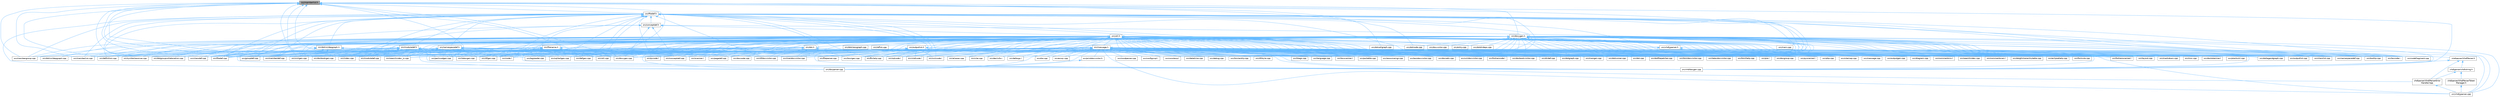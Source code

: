 digraph "src/memberlist.h"
{
 // INTERACTIVE_SVG=YES
 // LATEX_PDF_SIZE
  bgcolor="transparent";
  edge [fontname=Helvetica,fontsize=10,labelfontname=Helvetica,labelfontsize=10];
  node [fontname=Helvetica,fontsize=10,shape=box,height=0.2,width=0.4];
  Node1 [id="Node000001",label="src/memberlist.h",height=0.2,width=0.4,color="gray40", fillcolor="grey60", style="filled", fontcolor="black",tooltip=" "];
  Node1 -> Node2 [id="edge1_Node000001_Node000002",dir="back",color="steelblue1",style="solid",tooltip=" "];
  Node2 [id="Node000002",label="src/classdef.cpp",height=0.2,width=0.4,color="grey40", fillcolor="white", style="filled",URL="$de/d89/classdef_8cpp.html",tooltip=" "];
  Node1 -> Node3 [id="edge2_Node000001_Node000003",dir="back",color="steelblue1",style="solid",tooltip=" "];
  Node3 [id="Node000003",label="src/defgen.cpp",height=0.2,width=0.4,color="grey40", fillcolor="white", style="filled",URL="$d3/d17/defgen_8cpp.html",tooltip=" "];
  Node1 -> Node4 [id="edge3_Node000001_Node000004",dir="back",color="steelblue1",style="solid",tooltip=" "];
  Node4 [id="Node000004",label="src/definition.cpp",height=0.2,width=0.4,color="grey40", fillcolor="white", style="filled",URL="$d3/dea/definition_8cpp.html",tooltip=" "];
  Node1 -> Node5 [id="edge4_Node000001_Node000005",dir="back",color="steelblue1",style="solid",tooltip=" "];
  Node5 [id="Node000005",label="src/docbookgen.cpp",height=0.2,width=0.4,color="grey40", fillcolor="white", style="filled",URL="$d8/d29/docbookgen_8cpp.html",tooltip=" "];
  Node1 -> Node6 [id="edge5_Node000001_Node000006",dir="back",color="steelblue1",style="solid",tooltip=" "];
  Node6 [id="Node000006",label="src/dotcallgraph.cpp",height=0.2,width=0.4,color="grey40", fillcolor="white", style="filled",URL="$d4/dd5/dotcallgraph_8cpp.html",tooltip=" "];
  Node1 -> Node7 [id="edge6_Node000001_Node000007",dir="back",color="steelblue1",style="solid",tooltip=" "];
  Node7 [id="Node000007",label="src/dotnode.cpp",height=0.2,width=0.4,color="grey40", fillcolor="white", style="filled",URL="$df/d58/dotnode_8cpp.html",tooltip=" "];
  Node1 -> Node8 [id="edge7_Node000001_Node000008",dir="back",color="steelblue1",style="solid",tooltip=" "];
  Node8 [id="Node000008",label="src/doxygen.cpp",height=0.2,width=0.4,color="grey40", fillcolor="white", style="filled",URL="$dc/d98/doxygen_8cpp.html",tooltip=" "];
  Node1 -> Node9 [id="edge8_Node000001_Node000009",dir="back",color="steelblue1",style="solid",tooltip=" "];
  Node9 [id="Node000009",label="src/doxygen.h",height=0.2,width=0.4,color="grey40", fillcolor="white", style="filled",URL="$d1/da1/doxygen_8h.html",tooltip=" "];
  Node9 -> Node2 [id="edge9_Node000009_Node000002",dir="back",color="steelblue1",style="solid",tooltip=" "];
  Node9 -> Node10 [id="edge10_Node000009_Node000010",dir="back",color="steelblue1",style="solid",tooltip=" "];
  Node10 [id="Node000010",label="src/classlist.cpp",height=0.2,width=0.4,color="grey40", fillcolor="white", style="filled",URL="$d6/d10/classlist_8cpp.html",tooltip=" "];
  Node9 -> Node11 [id="edge11_Node000009_Node000011",dir="back",color="steelblue1",style="solid",tooltip=" "];
  Node11 [id="Node000011",label="src/code.l",height=0.2,width=0.4,color="grey40", fillcolor="white", style="filled",URL="$da/d1f/code_8l.html",tooltip=" "];
  Node9 -> Node12 [id="edge12_Node000009_Node000012",dir="back",color="steelblue1",style="solid",tooltip=" "];
  Node12 [id="Node000012",label="src/codefragment.cpp",height=0.2,width=0.4,color="grey40", fillcolor="white", style="filled",URL="$dd/d4a/codefragment_8cpp.html",tooltip=" "];
  Node9 -> Node13 [id="edge13_Node000009_Node000013",dir="back",color="steelblue1",style="solid",tooltip=" "];
  Node13 [id="Node000013",label="src/commentcnv.l",height=0.2,width=0.4,color="grey40", fillcolor="white", style="filled",URL="$d0/d47/commentcnv_8l.html",tooltip=" "];
  Node9 -> Node14 [id="edge14_Node000009_Node000014",dir="back",color="steelblue1",style="solid",tooltip=" "];
  Node14 [id="Node000014",label="src/commentscan.l",height=0.2,width=0.4,color="grey40", fillcolor="white", style="filled",URL="$d7/d5f/commentscan_8l.html",tooltip=" "];
  Node9 -> Node15 [id="edge15_Node000009_Node000015",dir="back",color="steelblue1",style="solid",tooltip=" "];
  Node15 [id="Node000015",label="src/conceptdef.cpp",height=0.2,width=0.4,color="grey40", fillcolor="white", style="filled",URL="$d8/d0a/conceptdef_8cpp.html",tooltip=" "];
  Node9 -> Node3 [id="edge16_Node000009_Node000003",dir="back",color="steelblue1",style="solid",tooltip=" "];
  Node9 -> Node4 [id="edge17_Node000009_Node000004",dir="back",color="steelblue1",style="solid",tooltip=" "];
  Node9 -> Node16 [id="edge18_Node000009_Node000016",dir="back",color="steelblue1",style="solid",tooltip=" "];
  Node16 [id="Node000016",label="src/diagram.cpp",height=0.2,width=0.4,color="grey40", fillcolor="white", style="filled",URL="$da/d0d/diagram_8cpp.html",tooltip=" "];
  Node9 -> Node17 [id="edge19_Node000009_Node000017",dir="back",color="steelblue1",style="solid",tooltip=" "];
  Node17 [id="Node000017",label="src/dirdef.cpp",height=0.2,width=0.4,color="grey40", fillcolor="white", style="filled",URL="$d8/d52/dirdef_8cpp.html",tooltip=" "];
  Node9 -> Node5 [id="edge20_Node000009_Node000005",dir="back",color="steelblue1",style="solid",tooltip=" "];
  Node9 -> Node18 [id="edge21_Node000009_Node000018",dir="back",color="steelblue1",style="solid",tooltip=" "];
  Node18 [id="Node000018",label="src/docbookvisitor.cpp",height=0.2,width=0.4,color="grey40", fillcolor="white", style="filled",URL="$dc/d05/docbookvisitor_8cpp.html",tooltip=" "];
  Node9 -> Node19 [id="edge22_Node000009_Node000019",dir="back",color="steelblue1",style="solid",tooltip=" "];
  Node19 [id="Node000019",label="src/docgroup.cpp",height=0.2,width=0.4,color="grey40", fillcolor="white", style="filled",URL="$d3/d36/docgroup_8cpp.html",tooltip=" "];
  Node9 -> Node20 [id="edge23_Node000009_Node000020",dir="back",color="steelblue1",style="solid",tooltip=" "];
  Node20 [id="Node000020",label="src/docnode.cpp",height=0.2,width=0.4,color="grey40", fillcolor="white", style="filled",URL="$d0/d2b/docnode_8cpp.html",tooltip=" "];
  Node9 -> Node21 [id="edge24_Node000009_Node000021",dir="back",color="steelblue1",style="solid",tooltip=" "];
  Node21 [id="Node000021",label="src/docparser.cpp",height=0.2,width=0.4,color="grey40", fillcolor="white", style="filled",URL="$da/d17/docparser_8cpp.html",tooltip=" "];
  Node9 -> Node22 [id="edge25_Node000009_Node000022",dir="back",color="steelblue1",style="solid",tooltip=" "];
  Node22 [id="Node000022",label="src/docsets.cpp",height=0.2,width=0.4,color="grey40", fillcolor="white", style="filled",URL="$d7/d8f/docsets_8cpp.html",tooltip=" "];
  Node9 -> Node23 [id="edge26_Node000009_Node000023",dir="back",color="steelblue1",style="solid",tooltip=" "];
  Node23 [id="Node000023",label="src/doctokenizer.l",height=0.2,width=0.4,color="grey40", fillcolor="white", style="filled",URL="$d1/d39/doctokenizer_8l.html",tooltip=" "];
  Node9 -> Node24 [id="edge27_Node000009_Node000024",dir="back",color="steelblue1",style="solid",tooltip=" "];
  Node24 [id="Node000024",label="src/docvisitor.cpp",height=0.2,width=0.4,color="grey40", fillcolor="white", style="filled",URL="$da/d39/docvisitor_8cpp.html",tooltip=" "];
  Node9 -> Node25 [id="edge28_Node000009_Node000025",dir="back",color="steelblue1",style="solid",tooltip=" "];
  Node25 [id="Node000025",label="src/dot.cpp",height=0.2,width=0.4,color="grey40", fillcolor="white", style="filled",URL="$de/daa/dot_8cpp.html",tooltip=" "];
  Node9 -> Node26 [id="edge29_Node000009_Node000026",dir="back",color="steelblue1",style="solid",tooltip=" "];
  Node26 [id="Node000026",label="src/dot.h",height=0.2,width=0.4,color="grey40", fillcolor="white", style="filled",URL="$d6/d4a/dot_8h.html",tooltip=" "];
  Node26 -> Node2 [id="edge30_Node000026_Node000002",dir="back",color="steelblue1",style="solid",tooltip=" "];
  Node26 -> Node3 [id="edge31_Node000026_Node000003",dir="back",color="steelblue1",style="solid",tooltip=" "];
  Node26 -> Node17 [id="edge32_Node000026_Node000017",dir="back",color="steelblue1",style="solid",tooltip=" "];
  Node26 -> Node5 [id="edge33_Node000026_Node000005",dir="back",color="steelblue1",style="solid",tooltip=" "];
  Node26 -> Node18 [id="edge34_Node000026_Node000018",dir="back",color="steelblue1",style="solid",tooltip=" "];
  Node26 -> Node25 [id="edge35_Node000026_Node000025",dir="back",color="steelblue1",style="solid",tooltip=" "];
  Node26 -> Node27 [id="edge36_Node000026_Node000027",dir="back",color="steelblue1",style="solid",tooltip=" "];
  Node27 [id="Node000027",label="src/dotfilepatcher.cpp",height=0.2,width=0.4,color="grey40", fillcolor="white", style="filled",URL="$d9/d92/dotfilepatcher_8cpp.html",tooltip=" "];
  Node26 -> Node28 [id="edge37_Node000026_Node000028",dir="back",color="steelblue1",style="solid",tooltip=" "];
  Node28 [id="Node000028",label="src/dotgraph.cpp",height=0.2,width=0.4,color="grey40", fillcolor="white", style="filled",URL="$de/d45/dotgraph_8cpp.html",tooltip=" "];
  Node26 -> Node29 [id="edge38_Node000026_Node000029",dir="back",color="steelblue1",style="solid",tooltip=" "];
  Node29 [id="Node000029",label="src/dotlegendgraph.cpp",height=0.2,width=0.4,color="grey40", fillcolor="white", style="filled",URL="$d4/d33/dotlegendgraph_8cpp.html",tooltip=" "];
  Node26 -> Node30 [id="edge39_Node000026_Node000030",dir="back",color="steelblue1",style="solid",tooltip=" "];
  Node30 [id="Node000030",label="src/dotrunner.cpp",height=0.2,width=0.4,color="grey40", fillcolor="white", style="filled",URL="$d1/dfe/dotrunner_8cpp.html",tooltip=" "];
  Node26 -> Node8 [id="edge40_Node000026_Node000008",dir="back",color="steelblue1",style="solid",tooltip=" "];
  Node26 -> Node31 [id="edge41_Node000026_Node000031",dir="back",color="steelblue1",style="solid",tooltip=" "];
  Node31 [id="Node000031",label="src/filedef.cpp",height=0.2,width=0.4,color="grey40", fillcolor="white", style="filled",URL="$d6/ddc/filedef_8cpp.html",tooltip=" "];
  Node26 -> Node32 [id="edge42_Node000026_Node000032",dir="back",color="steelblue1",style="solid",tooltip=" "];
  Node32 [id="Node000032",label="src/groupdef.cpp",height=0.2,width=0.4,color="grey40", fillcolor="white", style="filled",URL="$d6/d42/groupdef_8cpp.html",tooltip=" "];
  Node26 -> Node33 [id="edge43_Node000026_Node000033",dir="back",color="steelblue1",style="solid",tooltip=" "];
  Node33 [id="Node000033",label="src/htmldocvisitor.cpp",height=0.2,width=0.4,color="grey40", fillcolor="white", style="filled",URL="$da/db0/htmldocvisitor_8cpp.html",tooltip=" "];
  Node26 -> Node34 [id="edge44_Node000026_Node000034",dir="back",color="steelblue1",style="solid",tooltip=" "];
  Node34 [id="Node000034",label="src/htmlgen.cpp",height=0.2,width=0.4,color="grey40", fillcolor="white", style="filled",URL="$d8/d6e/htmlgen_8cpp.html",tooltip=" "];
  Node26 -> Node35 [id="edge45_Node000026_Node000035",dir="back",color="steelblue1",style="solid",tooltip=" "];
  Node35 [id="Node000035",label="src/index.cpp",height=0.2,width=0.4,color="grey40", fillcolor="white", style="filled",URL="$db/d14/index_8cpp.html",tooltip="This file contains functions for the various index pages."];
  Node26 -> Node36 [id="edge46_Node000026_Node000036",dir="back",color="steelblue1",style="solid",tooltip=" "];
  Node36 [id="Node000036",label="src/latexdocvisitor.cpp",height=0.2,width=0.4,color="grey40", fillcolor="white", style="filled",URL="$d1/d4e/latexdocvisitor_8cpp.html",tooltip=" "];
  Node26 -> Node37 [id="edge47_Node000026_Node000037",dir="back",color="steelblue1",style="solid",tooltip=" "];
  Node37 [id="Node000037",label="src/latexgen.cpp",height=0.2,width=0.4,color="grey40", fillcolor="white", style="filled",URL="$d4/d42/latexgen_8cpp.html",tooltip=" "];
  Node26 -> Node38 [id="edge48_Node000026_Node000038",dir="back",color="steelblue1",style="solid",tooltip=" "];
  Node38 [id="Node000038",label="src/mandocvisitor.cpp",height=0.2,width=0.4,color="grey40", fillcolor="white", style="filled",URL="$d8/dde/mandocvisitor_8cpp.html",tooltip=" "];
  Node26 -> Node39 [id="edge49_Node000026_Node000039",dir="back",color="steelblue1",style="solid",tooltip=" "];
  Node39 [id="Node000039",label="src/memberdef.cpp",height=0.2,width=0.4,color="grey40", fillcolor="white", style="filled",URL="$d0/d72/memberdef_8cpp.html",tooltip=" "];
  Node26 -> Node40 [id="edge50_Node000026_Node000040",dir="back",color="steelblue1",style="solid",tooltip=" "];
  Node40 [id="Node000040",label="src/rtfdocvisitor.cpp",height=0.2,width=0.4,color="grey40", fillcolor="white", style="filled",URL="$de/d9a/rtfdocvisitor_8cpp.html",tooltip=" "];
  Node26 -> Node41 [id="edge51_Node000026_Node000041",dir="back",color="steelblue1",style="solid",tooltip=" "];
  Node41 [id="Node000041",label="src/rtfgen.cpp",height=0.2,width=0.4,color="grey40", fillcolor="white", style="filled",URL="$d0/d9c/rtfgen_8cpp.html",tooltip=" "];
  Node26 -> Node42 [id="edge52_Node000026_Node000042",dir="back",color="steelblue1",style="solid",tooltip=" "];
  Node42 [id="Node000042",label="src/sqlite3gen.cpp",height=0.2,width=0.4,color="grey40", fillcolor="white", style="filled",URL="$d8/df8/sqlite3gen_8cpp.html",tooltip=" "];
  Node26 -> Node43 [id="edge53_Node000026_Node000043",dir="back",color="steelblue1",style="solid",tooltip=" "];
  Node43 [id="Node000043",label="src/xmldocvisitor.cpp",height=0.2,width=0.4,color="grey40", fillcolor="white", style="filled",URL="$dd/db6/xmldocvisitor_8cpp.html",tooltip=" "];
  Node26 -> Node44 [id="edge54_Node000026_Node000044",dir="back",color="steelblue1",style="solid",tooltip=" "];
  Node44 [id="Node000044",label="src/xmlgen.cpp",height=0.2,width=0.4,color="grey40", fillcolor="white", style="filled",URL="$d0/dc3/xmlgen_8cpp.html",tooltip=" "];
  Node9 -> Node45 [id="edge55_Node000009_Node000045",dir="back",color="steelblue1",style="solid",tooltip=" "];
  Node45 [id="Node000045",label="src/dotdirdeps.cpp",height=0.2,width=0.4,color="grey40", fillcolor="white", style="filled",URL="$da/d45/dotdirdeps_8cpp.html",tooltip=" "];
  Node9 -> Node27 [id="edge56_Node000009_Node000027",dir="back",color="steelblue1",style="solid",tooltip=" "];
  Node9 -> Node46 [id="edge57_Node000009_Node000046",dir="back",color="steelblue1",style="solid",tooltip=" "];
  Node46 [id="Node000046",label="src/dotgfxhierarchytable.cpp",height=0.2,width=0.4,color="grey40", fillcolor="white", style="filled",URL="$d4/d09/dotgfxhierarchytable_8cpp.html",tooltip=" "];
  Node9 -> Node28 [id="edge58_Node000009_Node000028",dir="back",color="steelblue1",style="solid",tooltip=" "];
  Node9 -> Node47 [id="edge59_Node000009_Node000047",dir="back",color="steelblue1",style="solid",tooltip=" "];
  Node47 [id="Node000047",label="src/dotgroupcollaboration.cpp",height=0.2,width=0.4,color="grey40", fillcolor="white", style="filled",URL="$d1/d86/dotgroupcollaboration_8cpp.html",tooltip=" "];
  Node9 -> Node29 [id="edge60_Node000009_Node000029",dir="back",color="steelblue1",style="solid",tooltip=" "];
  Node9 -> Node7 [id="edge61_Node000009_Node000007",dir="back",color="steelblue1",style="solid",tooltip=" "];
  Node9 -> Node30 [id="edge62_Node000009_Node000030",dir="back",color="steelblue1",style="solid",tooltip=" "];
  Node9 -> Node8 [id="edge63_Node000009_Node000008",dir="back",color="steelblue1",style="solid",tooltip=" "];
  Node9 -> Node48 [id="edge64_Node000009_Node000048",dir="back",color="steelblue1",style="solid",tooltip=" "];
  Node48 [id="Node000048",label="src/eclipsehelp.cpp",height=0.2,width=0.4,color="grey40", fillcolor="white", style="filled",URL="$d8/d56/eclipsehelp_8cpp.html",tooltip=" "];
  Node9 -> Node49 [id="edge65_Node000009_Node000049",dir="back",color="steelblue1",style="solid",tooltip=" "];
  Node49 [id="Node000049",label="src/entry.cpp",height=0.2,width=0.4,color="grey40", fillcolor="white", style="filled",URL="$d2/dd2/entry_8cpp.html",tooltip=" "];
  Node9 -> Node31 [id="edge66_Node000009_Node000031",dir="back",color="steelblue1",style="solid",tooltip=" "];
  Node9 -> Node50 [id="edge67_Node000009_Node000050",dir="back",color="steelblue1",style="solid",tooltip=" "];
  Node50 [id="Node000050",label="src/formula.cpp",height=0.2,width=0.4,color="grey40", fillcolor="white", style="filled",URL="$d7/d5b/formula_8cpp.html",tooltip=" "];
  Node9 -> Node51 [id="edge68_Node000009_Node000051",dir="back",color="steelblue1",style="solid",tooltip=" "];
  Node51 [id="Node000051",label="src/fortrancode.l",height=0.2,width=0.4,color="grey40", fillcolor="white", style="filled",URL="$d9/d5b/fortrancode_8l.html",tooltip=" "];
  Node9 -> Node52 [id="edge69_Node000009_Node000052",dir="back",color="steelblue1",style="solid",tooltip=" "];
  Node52 [id="Node000052",label="src/fortranscanner.l",height=0.2,width=0.4,color="grey40", fillcolor="white", style="filled",URL="$dd/d00/fortranscanner_8l.html",tooltip=" "];
  Node9 -> Node53 [id="edge70_Node000009_Node000053",dir="back",color="steelblue1",style="solid",tooltip=" "];
  Node53 [id="Node000053",label="src/ftvhelp.cpp",height=0.2,width=0.4,color="grey40", fillcolor="white", style="filled",URL="$db/d41/ftvhelp_8cpp.html",tooltip=" "];
  Node9 -> Node32 [id="edge71_Node000009_Node000032",dir="back",color="steelblue1",style="solid",tooltip=" "];
  Node9 -> Node33 [id="edge72_Node000009_Node000033",dir="back",color="steelblue1",style="solid",tooltip=" "];
  Node9 -> Node34 [id="edge73_Node000009_Node000034",dir="back",color="steelblue1",style="solid",tooltip=" "];
  Node9 -> Node54 [id="edge74_Node000009_Node000054",dir="back",color="steelblue1",style="solid",tooltip=" "];
  Node54 [id="Node000054",label="src/htmlhelp.cpp",height=0.2,width=0.4,color="grey40", fillcolor="white", style="filled",URL="$d3/d4b/htmlhelp_8cpp.html",tooltip=" "];
  Node9 -> Node35 [id="edge75_Node000009_Node000035",dir="back",color="steelblue1",style="solid",tooltip=" "];
  Node9 -> Node36 [id="edge76_Node000009_Node000036",dir="back",color="steelblue1",style="solid",tooltip=" "];
  Node9 -> Node37 [id="edge77_Node000009_Node000037",dir="back",color="steelblue1",style="solid",tooltip=" "];
  Node9 -> Node55 [id="edge78_Node000009_Node000055",dir="back",color="steelblue1",style="solid",tooltip=" "];
  Node55 [id="Node000055",label="src/layout.cpp",height=0.2,width=0.4,color="grey40", fillcolor="white", style="filled",URL="$db/d16/layout_8cpp.html",tooltip=" "];
  Node9 -> Node56 [id="edge79_Node000009_Node000056",dir="back",color="steelblue1",style="solid",tooltip=" "];
  Node56 [id="Node000056",label="src/lexcode.l",height=0.2,width=0.4,color="grey40", fillcolor="white", style="filled",URL="$d0/d7e/lexcode_8l.html",tooltip=" "];
  Node9 -> Node57 [id="edge80_Node000009_Node000057",dir="back",color="steelblue1",style="solid",tooltip=" "];
  Node57 [id="Node000057",label="src/main.cpp",height=0.2,width=0.4,color="grey40", fillcolor="white", style="filled",URL="$df/d0a/main_8cpp.html",tooltip="main entry point for doxygen"];
  Node9 -> Node38 [id="edge81_Node000009_Node000038",dir="back",color="steelblue1",style="solid",tooltip=" "];
  Node9 -> Node58 [id="edge82_Node000009_Node000058",dir="back",color="steelblue1",style="solid",tooltip=" "];
  Node58 [id="Node000058",label="src/mangen.cpp",height=0.2,width=0.4,color="grey40", fillcolor="white", style="filled",URL="$d7/de7/mangen_8cpp.html",tooltip=" "];
  Node9 -> Node59 [id="edge83_Node000009_Node000059",dir="back",color="steelblue1",style="solid",tooltip=" "];
  Node59 [id="Node000059",label="src/markdown.cpp",height=0.2,width=0.4,color="grey40", fillcolor="white", style="filled",URL="$de/d04/markdown_8cpp.html",tooltip=" "];
  Node9 -> Node39 [id="edge84_Node000009_Node000039",dir="back",color="steelblue1",style="solid",tooltip=" "];
  Node9 -> Node60 [id="edge85_Node000009_Node000060",dir="back",color="steelblue1",style="solid",tooltip=" "];
  Node60 [id="Node000060",label="src/membergroup.cpp",height=0.2,width=0.4,color="grey40", fillcolor="white", style="filled",URL="$d6/d18/membergroup_8cpp.html",tooltip=" "];
  Node9 -> Node61 [id="edge86_Node000009_Node000061",dir="back",color="steelblue1",style="solid",tooltip=" "];
  Node61 [id="Node000061",label="src/memberlist.cpp",height=0.2,width=0.4,color="grey40", fillcolor="white", style="filled",URL="$d0/d14/memberlist_8cpp.html",tooltip=" "];
  Node9 -> Node62 [id="edge87_Node000009_Node000062",dir="back",color="steelblue1",style="solid",tooltip=" "];
  Node62 [id="Node000062",label="src/message.cpp",height=0.2,width=0.4,color="grey40", fillcolor="white", style="filled",URL="$d8/d6a/message_8cpp.html",tooltip=" "];
  Node9 -> Node63 [id="edge88_Node000009_Node000063",dir="back",color="steelblue1",style="solid",tooltip=" "];
  Node63 [id="Node000063",label="src/msc.cpp",height=0.2,width=0.4,color="grey40", fillcolor="white", style="filled",URL="$db/d33/msc_8cpp.html",tooltip=" "];
  Node9 -> Node64 [id="edge89_Node000009_Node000064",dir="back",color="steelblue1",style="solid",tooltip=" "];
  Node64 [id="Node000064",label="src/namespacedef.cpp",height=0.2,width=0.4,color="grey40", fillcolor="white", style="filled",URL="$d7/d1c/namespacedef_8cpp.html",tooltip=" "];
  Node9 -> Node65 [id="edge90_Node000009_Node000065",dir="back",color="steelblue1",style="solid",tooltip=" "];
  Node65 [id="Node000065",label="src/outputgen.cpp",height=0.2,width=0.4,color="grey40", fillcolor="white", style="filled",URL="$d0/d17/outputgen_8cpp.html",tooltip=" "];
  Node9 -> Node66 [id="edge91_Node000009_Node000066",dir="back",color="steelblue1",style="solid",tooltip=" "];
  Node66 [id="Node000066",label="src/outputlist.cpp",height=0.2,width=0.4,color="grey40", fillcolor="white", style="filled",URL="$db/dd8/outputlist_8cpp.html",tooltip=" "];
  Node9 -> Node67 [id="edge92_Node000009_Node000067",dir="back",color="steelblue1",style="solid",tooltip=" "];
  Node67 [id="Node000067",label="src/outputlist.h",height=0.2,width=0.4,color="grey40", fillcolor="white", style="filled",URL="$d2/db9/outputlist_8h.html",tooltip=" "];
  Node67 -> Node2 [id="edge93_Node000067_Node000002",dir="back",color="steelblue1",style="solid",tooltip=" "];
  Node67 -> Node10 [id="edge94_Node000067_Node000010",dir="back",color="steelblue1",style="solid",tooltip=" "];
  Node67 -> Node11 [id="edge95_Node000067_Node000011",dir="back",color="steelblue1",style="solid",tooltip=" "];
  Node67 -> Node12 [id="edge96_Node000067_Node000012",dir="back",color="steelblue1",style="solid",tooltip=" "];
  Node67 -> Node15 [id="edge97_Node000067_Node000015",dir="back",color="steelblue1",style="solid",tooltip=" "];
  Node67 -> Node4 [id="edge98_Node000067_Node000004",dir="back",color="steelblue1",style="solid",tooltip=" "];
  Node67 -> Node17 [id="edge99_Node000067_Node000017",dir="back",color="steelblue1",style="solid",tooltip=" "];
  Node67 -> Node5 [id="edge100_Node000067_Node000005",dir="back",color="steelblue1",style="solid",tooltip=" "];
  Node67 -> Node8 [id="edge101_Node000067_Node000008",dir="back",color="steelblue1",style="solid",tooltip=" "];
  Node67 -> Node31 [id="edge102_Node000067_Node000031",dir="back",color="steelblue1",style="solid",tooltip=" "];
  Node67 -> Node68 [id="edge103_Node000067_Node000068",dir="back",color="steelblue1",style="solid",tooltip=" "];
  Node68 [id="Node000068",label="src/fileparser.cpp",height=0.2,width=0.4,color="grey40", fillcolor="white", style="filled",URL="$d9/d74/fileparser_8cpp.html",tooltip=" "];
  Node67 -> Node51 [id="edge104_Node000067_Node000051",dir="back",color="steelblue1",style="solid",tooltip=" "];
  Node67 -> Node53 [id="edge105_Node000067_Node000053",dir="back",color="steelblue1",style="solid",tooltip=" "];
  Node67 -> Node32 [id="edge106_Node000067_Node000032",dir="back",color="steelblue1",style="solid",tooltip=" "];
  Node67 -> Node33 [id="edge107_Node000067_Node000033",dir="back",color="steelblue1",style="solid",tooltip=" "];
  Node67 -> Node34 [id="edge108_Node000067_Node000034",dir="back",color="steelblue1",style="solid",tooltip=" "];
  Node67 -> Node35 [id="edge109_Node000067_Node000035",dir="back",color="steelblue1",style="solid",tooltip=" "];
  Node67 -> Node36 [id="edge110_Node000067_Node000036",dir="back",color="steelblue1",style="solid",tooltip=" "];
  Node67 -> Node37 [id="edge111_Node000067_Node000037",dir="back",color="steelblue1",style="solid",tooltip=" "];
  Node67 -> Node56 [id="edge112_Node000067_Node000056",dir="back",color="steelblue1",style="solid",tooltip=" "];
  Node67 -> Node58 [id="edge113_Node000067_Node000058",dir="back",color="steelblue1",style="solid",tooltip=" "];
  Node67 -> Node39 [id="edge114_Node000067_Node000039",dir="back",color="steelblue1",style="solid",tooltip=" "];
  Node67 -> Node60 [id="edge115_Node000067_Node000060",dir="back",color="steelblue1",style="solid",tooltip=" "];
  Node67 -> Node61 [id="edge116_Node000067_Node000061",dir="back",color="steelblue1",style="solid",tooltip=" "];
  Node67 -> Node69 [id="edge117_Node000067_Node000069",dir="back",color="steelblue1",style="solid",tooltip=" "];
  Node69 [id="Node000069",label="src/moduledef.cpp",height=0.2,width=0.4,color="grey40", fillcolor="white", style="filled",URL="$dd/d5c/moduledef_8cpp.html",tooltip=" "];
  Node67 -> Node64 [id="edge118_Node000067_Node000064",dir="back",color="steelblue1",style="solid",tooltip=" "];
  Node67 -> Node66 [id="edge119_Node000067_Node000066",dir="back",color="steelblue1",style="solid",tooltip=" "];
  Node67 -> Node70 [id="edge120_Node000067_Node000070",dir="back",color="steelblue1",style="solid",tooltip=" "];
  Node70 [id="Node000070",label="src/pagedef.cpp",height=0.2,width=0.4,color="grey40", fillcolor="white", style="filled",URL="$d9/db4/pagedef_8cpp.html",tooltip=" "];
  Node67 -> Node71 [id="edge121_Node000067_Node000071",dir="back",color="steelblue1",style="solid",tooltip=" "];
  Node71 [id="Node000071",label="src/pycode.l",height=0.2,width=0.4,color="grey40", fillcolor="white", style="filled",URL="$d3/ded/pycode_8l.html",tooltip=" "];
  Node67 -> Node41 [id="edge122_Node000067_Node000041",dir="back",color="steelblue1",style="solid",tooltip=" "];
  Node67 -> Node72 [id="edge123_Node000067_Node000072",dir="back",color="steelblue1",style="solid",tooltip=" "];
  Node72 [id="Node000072",label="src/sqlcode.l",height=0.2,width=0.4,color="grey40", fillcolor="white", style="filled",URL="$d2/dda/sqlcode_8l.html",tooltip=" "];
  Node67 -> Node42 [id="edge124_Node000067_Node000042",dir="back",color="steelblue1",style="solid",tooltip=" "];
  Node67 -> Node73 [id="edge125_Node000067_Node000073",dir="back",color="steelblue1",style="solid",tooltip=" "];
  Node73 [id="Node000073",label="src/tooltip.cpp",height=0.2,width=0.4,color="grey40", fillcolor="white", style="filled",URL="$d7/d56/tooltip_8cpp.html",tooltip=" "];
  Node67 -> Node74 [id="edge126_Node000067_Node000074",dir="back",color="steelblue1",style="solid",tooltip=" "];
  Node74 [id="Node000074",label="src/util.cpp",height=0.2,width=0.4,color="grey40", fillcolor="white", style="filled",URL="$df/d2d/util_8cpp.html",tooltip=" "];
  Node67 -> Node75 [id="edge127_Node000067_Node000075",dir="back",color="steelblue1",style="solid",tooltip=" "];
  Node75 [id="Node000075",label="src/vhdlcode.l",height=0.2,width=0.4,color="grey40", fillcolor="white", style="filled",URL="$d5/d6a/vhdlcode_8l.html",tooltip=" "];
  Node67 -> Node76 [id="edge128_Node000067_Node000076",dir="back",color="steelblue1",style="solid",tooltip=" "];
  Node76 [id="Node000076",label="src/vhdldocgen.cpp",height=0.2,width=0.4,color="grey40", fillcolor="white", style="filled",URL="$de/dea/vhdldocgen_8cpp.html",tooltip=" "];
  Node67 -> Node77 [id="edge129_Node000067_Node000077",dir="back",color="steelblue1",style="solid",tooltip=" "];
  Node77 [id="Node000077",label="src/vhdljjparser.cpp",height=0.2,width=0.4,color="grey40", fillcolor="white", style="filled",URL="$d1/d86/vhdljjparser_8cpp.html",tooltip=" "];
  Node67 -> Node78 [id="edge130_Node000067_Node000078",dir="back",color="steelblue1",style="solid",tooltip=" "];
  Node78 [id="Node000078",label="src/xmlcode.l",height=0.2,width=0.4,color="grey40", fillcolor="white", style="filled",URL="$dc/dc1/xmlcode_8l.html",tooltip=" "];
  Node67 -> Node44 [id="edge131_Node000067_Node000044",dir="back",color="steelblue1",style="solid",tooltip=" "];
  Node9 -> Node70 [id="edge132_Node000009_Node000070",dir="back",color="steelblue1",style="solid",tooltip=" "];
  Node9 -> Node79 [id="edge133_Node000009_Node000079",dir="back",color="steelblue1",style="solid",tooltip=" "];
  Node79 [id="Node000079",label="src/perlmodgen.cpp",height=0.2,width=0.4,color="grey40", fillcolor="white", style="filled",URL="$de/dd0/perlmodgen_8cpp.html",tooltip=" "];
  Node9 -> Node80 [id="edge134_Node000009_Node000080",dir="back",color="steelblue1",style="solid",tooltip=" "];
  Node80 [id="Node000080",label="src/plantuml.cpp",height=0.2,width=0.4,color="grey40", fillcolor="white", style="filled",URL="$d7/d5b/plantuml_8cpp.html",tooltip=" "];
  Node9 -> Node81 [id="edge135_Node000009_Node000081",dir="back",color="steelblue1",style="solid",tooltip=" "];
  Node81 [id="Node000081",label="src/pre.l",height=0.2,width=0.4,color="grey40", fillcolor="white", style="filled",URL="$d0/da7/pre_8l.html",tooltip=" "];
  Node9 -> Node71 [id="edge136_Node000009_Node000071",dir="back",color="steelblue1",style="solid",tooltip=" "];
  Node9 -> Node82 [id="edge137_Node000009_Node000082",dir="back",color="steelblue1",style="solid",tooltip=" "];
  Node82 [id="Node000082",label="src/pyscanner.l",height=0.2,width=0.4,color="grey40", fillcolor="white", style="filled",URL="$de/d2b/pyscanner_8l.html",tooltip=" "];
  Node9 -> Node83 [id="edge138_Node000009_Node000083",dir="back",color="steelblue1",style="solid",tooltip=" "];
  Node83 [id="Node000083",label="src/qhp.cpp",height=0.2,width=0.4,color="grey40", fillcolor="white", style="filled",URL="$d9/d45/qhp_8cpp.html",tooltip=" "];
  Node9 -> Node40 [id="edge139_Node000009_Node000040",dir="back",color="steelblue1",style="solid",tooltip=" "];
  Node9 -> Node41 [id="edge140_Node000009_Node000041",dir="back",color="steelblue1",style="solid",tooltip=" "];
  Node9 -> Node84 [id="edge141_Node000009_Node000084",dir="back",color="steelblue1",style="solid",tooltip=" "];
  Node84 [id="Node000084",label="src/scanner.l",height=0.2,width=0.4,color="grey40", fillcolor="white", style="filled",URL="$da/d11/scanner_8l.html",tooltip=" "];
  Node9 -> Node85 [id="edge142_Node000009_Node000085",dir="back",color="steelblue1",style="solid",tooltip=" "];
  Node85 [id="Node000085",label="src/searchindex.cpp",height=0.2,width=0.4,color="grey40", fillcolor="white", style="filled",URL="$d7/d79/searchindex_8cpp.html",tooltip=" "];
  Node9 -> Node86 [id="edge143_Node000009_Node000086",dir="back",color="steelblue1",style="solid",tooltip=" "];
  Node86 [id="Node000086",label="src/searchindex_js.cpp",height=0.2,width=0.4,color="grey40", fillcolor="white", style="filled",URL="$d9/d2f/searchindex__js_8cpp.html",tooltip=" "];
  Node9 -> Node87 [id="edge144_Node000009_Node000087",dir="back",color="steelblue1",style="solid",tooltip=" "];
  Node87 [id="Node000087",label="src/sitemap.cpp",height=0.2,width=0.4,color="grey40", fillcolor="white", style="filled",URL="$d3/d25/sitemap_8cpp.html",tooltip=" "];
  Node9 -> Node72 [id="edge145_Node000009_Node000072",dir="back",color="steelblue1",style="solid",tooltip=" "];
  Node9 -> Node42 [id="edge146_Node000009_Node000042",dir="back",color="steelblue1",style="solid",tooltip=" "];
  Node9 -> Node88 [id="edge147_Node000009_Node000088",dir="back",color="steelblue1",style="solid",tooltip=" "];
  Node88 [id="Node000088",label="src/symbolresolver.cpp",height=0.2,width=0.4,color="grey40", fillcolor="white", style="filled",URL="$d2/d99/symbolresolver_8cpp.html",tooltip=" "];
  Node9 -> Node89 [id="edge148_Node000009_Node000089",dir="back",color="steelblue1",style="solid",tooltip=" "];
  Node89 [id="Node000089",label="src/tagreader.cpp",height=0.2,width=0.4,color="grey40", fillcolor="white", style="filled",URL="$d4/d7b/tagreader_8cpp.html",tooltip=" "];
  Node9 -> Node73 [id="edge149_Node000009_Node000073",dir="back",color="steelblue1",style="solid",tooltip=" "];
  Node9 -> Node74 [id="edge150_Node000009_Node000074",dir="back",color="steelblue1",style="solid",tooltip=" "];
  Node9 -> Node75 [id="edge151_Node000009_Node000075",dir="back",color="steelblue1",style="solid",tooltip=" "];
  Node9 -> Node76 [id="edge152_Node000009_Node000076",dir="back",color="steelblue1",style="solid",tooltip=" "];
  Node9 -> Node77 [id="edge153_Node000009_Node000077",dir="back",color="steelblue1",style="solid",tooltip=" "];
  Node9 -> Node78 [id="edge154_Node000009_Node000078",dir="back",color="steelblue1",style="solid",tooltip=" "];
  Node9 -> Node43 [id="edge155_Node000009_Node000043",dir="back",color="steelblue1",style="solid",tooltip=" "];
  Node9 -> Node44 [id="edge156_Node000009_Node000044",dir="back",color="steelblue1",style="solid",tooltip=" "];
  Node1 -> Node31 [id="edge157_Node000001_Node000031",dir="back",color="steelblue1",style="solid",tooltip=" "];
  Node1 -> Node90 [id="edge158_Node000001_Node000090",dir="back",color="steelblue1",style="solid",tooltip=" "];
  Node90 [id="Node000090",label="src/filedef.h",height=0.2,width=0.4,color="grey40", fillcolor="white", style="filled",URL="$d4/d3a/filedef_8h.html",tooltip=" "];
  Node90 -> Node2 [id="edge159_Node000090_Node000002",dir="back",color="steelblue1",style="solid",tooltip=" "];
  Node90 -> Node11 [id="edge160_Node000090_Node000011",dir="back",color="steelblue1",style="solid",tooltip=" "];
  Node90 -> Node12 [id="edge161_Node000090_Node000012",dir="back",color="steelblue1",style="solid",tooltip=" "];
  Node90 -> Node91 [id="edge162_Node000090_Node000091",dir="back",color="steelblue1",style="solid",tooltip=" "];
  Node91 [id="Node000091",label="src/conceptdef.h",height=0.2,width=0.4,color="grey40", fillcolor="white", style="filled",URL="$da/df1/conceptdef_8h.html",tooltip=" "];
  Node91 -> Node15 [id="edge163_Node000091_Node000015",dir="back",color="steelblue1",style="solid",tooltip=" "];
  Node91 -> Node8 [id="edge164_Node000091_Node000008",dir="back",color="steelblue1",style="solid",tooltip=" "];
  Node91 -> Node31 [id="edge165_Node000091_Node000031",dir="back",color="steelblue1",style="solid",tooltip=" "];
  Node91 -> Node69 [id="edge166_Node000091_Node000069",dir="back",color="steelblue1",style="solid",tooltip=" "];
  Node91 -> Node64 [id="edge167_Node000091_Node000064",dir="back",color="steelblue1",style="solid",tooltip=" "];
  Node91 -> Node92 [id="edge168_Node000091_Node000092",dir="back",color="steelblue1",style="solid",tooltip=" "];
  Node92 [id="Node000092",label="src/util.h",height=0.2,width=0.4,color="grey40", fillcolor="white", style="filled",URL="$d8/d3c/util_8h.html",tooltip="A bunch of utility functions."];
  Node92 -> Node93 [id="edge169_Node000092_Node000093",dir="back",color="steelblue1",style="solid",tooltip=" "];
  Node93 [id="Node000093",label="src/aliases.cpp",height=0.2,width=0.4,color="grey40", fillcolor="white", style="filled",URL="$d5/dd8/aliases_8cpp.html",tooltip=" "];
  Node92 -> Node94 [id="edge170_Node000092_Node000094",dir="back",color="steelblue1",style="solid",tooltip=" "];
  Node94 [id="Node000094",label="src/cite.cpp",height=0.2,width=0.4,color="grey40", fillcolor="white", style="filled",URL="$d5/d0b/cite_8cpp.html",tooltip=" "];
  Node92 -> Node2 [id="edge171_Node000092_Node000002",dir="back",color="steelblue1",style="solid",tooltip=" "];
  Node92 -> Node10 [id="edge172_Node000092_Node000010",dir="back",color="steelblue1",style="solid",tooltip=" "];
  Node92 -> Node11 [id="edge173_Node000092_Node000011",dir="back",color="steelblue1",style="solid",tooltip=" "];
  Node92 -> Node12 [id="edge174_Node000092_Node000012",dir="back",color="steelblue1",style="solid",tooltip=" "];
  Node92 -> Node13 [id="edge175_Node000092_Node000013",dir="back",color="steelblue1",style="solid",tooltip=" "];
  Node92 -> Node14 [id="edge176_Node000092_Node000014",dir="back",color="steelblue1",style="solid",tooltip=" "];
  Node92 -> Node15 [id="edge177_Node000092_Node000015",dir="back",color="steelblue1",style="solid",tooltip=" "];
  Node92 -> Node95 [id="edge178_Node000092_Node000095",dir="back",color="steelblue1",style="solid",tooltip=" "];
  Node95 [id="Node000095",label="src/declinfo.l",height=0.2,width=0.4,color="grey40", fillcolor="white", style="filled",URL="$d8/d0f/declinfo_8l.html",tooltip=" "];
  Node92 -> Node96 [id="edge179_Node000092_Node000096",dir="back",color="steelblue1",style="solid",tooltip=" "];
  Node96 [id="Node000096",label="src/defargs.l",height=0.2,width=0.4,color="grey40", fillcolor="white", style="filled",URL="$de/df3/defargs_8l.html",tooltip=" "];
  Node92 -> Node3 [id="edge180_Node000092_Node000003",dir="back",color="steelblue1",style="solid",tooltip=" "];
  Node92 -> Node4 [id="edge181_Node000092_Node000004",dir="back",color="steelblue1",style="solid",tooltip=" "];
  Node92 -> Node97 [id="edge182_Node000092_Node000097",dir="back",color="steelblue1",style="solid",tooltip=" "];
  Node97 [id="Node000097",label="src/dia.cpp",height=0.2,width=0.4,color="grey40", fillcolor="white", style="filled",URL="$d1/df5/dia_8cpp.html",tooltip=" "];
  Node92 -> Node16 [id="edge183_Node000092_Node000016",dir="back",color="steelblue1",style="solid",tooltip=" "];
  Node92 -> Node17 [id="edge184_Node000092_Node000017",dir="back",color="steelblue1",style="solid",tooltip=" "];
  Node92 -> Node5 [id="edge185_Node000092_Node000005",dir="back",color="steelblue1",style="solid",tooltip=" "];
  Node92 -> Node18 [id="edge186_Node000092_Node000018",dir="back",color="steelblue1",style="solid",tooltip=" "];
  Node92 -> Node19 [id="edge187_Node000092_Node000019",dir="back",color="steelblue1",style="solid",tooltip=" "];
  Node92 -> Node20 [id="edge188_Node000092_Node000020",dir="back",color="steelblue1",style="solid",tooltip=" "];
  Node92 -> Node21 [id="edge189_Node000092_Node000021",dir="back",color="steelblue1",style="solid",tooltip=" "];
  Node92 -> Node22 [id="edge190_Node000092_Node000022",dir="back",color="steelblue1",style="solid",tooltip=" "];
  Node92 -> Node24 [id="edge191_Node000092_Node000024",dir="back",color="steelblue1",style="solid",tooltip=" "];
  Node92 -> Node25 [id="edge192_Node000092_Node000025",dir="back",color="steelblue1",style="solid",tooltip=" "];
  Node92 -> Node6 [id="edge193_Node000092_Node000006",dir="back",color="steelblue1",style="solid",tooltip=" "];
  Node92 -> Node98 [id="edge194_Node000092_Node000098",dir="back",color="steelblue1",style="solid",tooltip=" "];
  Node98 [id="Node000098",label="src/dotclassgraph.cpp",height=0.2,width=0.4,color="grey40", fillcolor="white", style="filled",URL="$d4/dcd/dotclassgraph_8cpp.html",tooltip=" "];
  Node92 -> Node45 [id="edge195_Node000092_Node000045",dir="back",color="steelblue1",style="solid",tooltip=" "];
  Node92 -> Node27 [id="edge196_Node000092_Node000027",dir="back",color="steelblue1",style="solid",tooltip=" "];
  Node92 -> Node46 [id="edge197_Node000092_Node000046",dir="back",color="steelblue1",style="solid",tooltip=" "];
  Node92 -> Node28 [id="edge198_Node000092_Node000028",dir="back",color="steelblue1",style="solid",tooltip=" "];
  Node92 -> Node47 [id="edge199_Node000092_Node000047",dir="back",color="steelblue1",style="solid",tooltip=" "];
  Node92 -> Node99 [id="edge200_Node000092_Node000099",dir="back",color="steelblue1",style="solid",tooltip=" "];
  Node99 [id="Node000099",label="src/dotincldepgraph.cpp",height=0.2,width=0.4,color="grey40", fillcolor="white", style="filled",URL="$da/d57/dotincldepgraph_8cpp.html",tooltip=" "];
  Node92 -> Node29 [id="edge201_Node000092_Node000029",dir="back",color="steelblue1",style="solid",tooltip=" "];
  Node92 -> Node7 [id="edge202_Node000092_Node000007",dir="back",color="steelblue1",style="solid",tooltip=" "];
  Node92 -> Node30 [id="edge203_Node000092_Node000030",dir="back",color="steelblue1",style="solid",tooltip=" "];
  Node92 -> Node8 [id="edge204_Node000092_Node000008",dir="back",color="steelblue1",style="solid",tooltip=" "];
  Node92 -> Node48 [id="edge205_Node000092_Node000048",dir="back",color="steelblue1",style="solid",tooltip=" "];
  Node92 -> Node100 [id="edge206_Node000092_Node000100",dir="back",color="steelblue1",style="solid",tooltip=" "];
  Node100 [id="Node000100",label="src/emoji.cpp",height=0.2,width=0.4,color="grey40", fillcolor="white", style="filled",URL="$d2/d38/emoji_8cpp.html",tooltip=" "];
  Node92 -> Node49 [id="edge207_Node000092_Node000049",dir="back",color="steelblue1",style="solid",tooltip=" "];
  Node92 -> Node31 [id="edge208_Node000092_Node000031",dir="back",color="steelblue1",style="solid",tooltip=" "];
  Node92 -> Node101 [id="edge209_Node000092_Node000101",dir="back",color="steelblue1",style="solid",tooltip=" "];
  Node101 [id="Node000101",label="src/filename.h",height=0.2,width=0.4,color="grey40", fillcolor="white", style="filled",URL="$dc/dd6/filename_8h.html",tooltip=" "];
  Node101 -> Node11 [id="edge210_Node000101_Node000011",dir="back",color="steelblue1",style="solid",tooltip=" "];
  Node101 -> Node3 [id="edge211_Node000101_Node000003",dir="back",color="steelblue1",style="solid",tooltip=" "];
  Node101 -> Node17 [id="edge212_Node000101_Node000017",dir="back",color="steelblue1",style="solid",tooltip=" "];
  Node101 -> Node5 [id="edge213_Node000101_Node000005",dir="back",color="steelblue1",style="solid",tooltip=" "];
  Node101 -> Node18 [id="edge214_Node000101_Node000018",dir="back",color="steelblue1",style="solid",tooltip=" "];
  Node101 -> Node8 [id="edge215_Node000101_Node000008",dir="back",color="steelblue1",style="solid",tooltip=" "];
  Node101 -> Node31 [id="edge216_Node000101_Node000031",dir="back",color="steelblue1",style="solid",tooltip=" "];
  Node101 -> Node35 [id="edge217_Node000101_Node000035",dir="back",color="steelblue1",style="solid",tooltip=" "];
  Node101 -> Node37 [id="edge218_Node000101_Node000037",dir="back",color="steelblue1",style="solid",tooltip=" "];
  Node101 -> Node79 [id="edge219_Node000101_Node000079",dir="back",color="steelblue1",style="solid",tooltip=" "];
  Node101 -> Node41 [id="edge220_Node000101_Node000041",dir="back",color="steelblue1",style="solid",tooltip=" "];
  Node101 -> Node86 [id="edge221_Node000101_Node000086",dir="back",color="steelblue1",style="solid",tooltip=" "];
  Node101 -> Node42 [id="edge222_Node000101_Node000042",dir="back",color="steelblue1",style="solid",tooltip=" "];
  Node101 -> Node89 [id="edge223_Node000101_Node000089",dir="back",color="steelblue1",style="solid",tooltip=" "];
  Node101 -> Node74 [id="edge224_Node000101_Node000074",dir="back",color="steelblue1",style="solid",tooltip=" "];
  Node101 -> Node76 [id="edge225_Node000101_Node000076",dir="back",color="steelblue1",style="solid",tooltip=" "];
  Node101 -> Node43 [id="edge226_Node000101_Node000043",dir="back",color="steelblue1",style="solid",tooltip=" "];
  Node101 -> Node44 [id="edge227_Node000101_Node000044",dir="back",color="steelblue1",style="solid",tooltip=" "];
  Node92 -> Node50 [id="edge228_Node000092_Node000050",dir="back",color="steelblue1",style="solid",tooltip=" "];
  Node92 -> Node51 [id="edge229_Node000092_Node000051",dir="back",color="steelblue1",style="solid",tooltip=" "];
  Node92 -> Node52 [id="edge230_Node000092_Node000052",dir="back",color="steelblue1",style="solid",tooltip=" "];
  Node92 -> Node53 [id="edge231_Node000092_Node000053",dir="back",color="steelblue1",style="solid",tooltip=" "];
  Node92 -> Node32 [id="edge232_Node000092_Node000032",dir="back",color="steelblue1",style="solid",tooltip=" "];
  Node92 -> Node102 [id="edge233_Node000092_Node000102",dir="back",color="steelblue1",style="solid",tooltip=" "];
  Node102 [id="Node000102",label="src/htags.cpp",height=0.2,width=0.4,color="grey40", fillcolor="white", style="filled",URL="$d9/db7/htags_8cpp.html",tooltip=" "];
  Node92 -> Node33 [id="edge234_Node000092_Node000033",dir="back",color="steelblue1",style="solid",tooltip=" "];
  Node92 -> Node34 [id="edge235_Node000092_Node000034",dir="back",color="steelblue1",style="solid",tooltip=" "];
  Node92 -> Node54 [id="edge236_Node000092_Node000054",dir="back",color="steelblue1",style="solid",tooltip=" "];
  Node92 -> Node35 [id="edge237_Node000092_Node000035",dir="back",color="steelblue1",style="solid",tooltip=" "];
  Node92 -> Node103 [id="edge238_Node000092_Node000103",dir="back",color="steelblue1",style="solid",tooltip=" "];
  Node103 [id="Node000103",label="src/language.cpp",height=0.2,width=0.4,color="grey40", fillcolor="white", style="filled",URL="$d2/d48/language_8cpp.html",tooltip=" "];
  Node92 -> Node36 [id="edge239_Node000092_Node000036",dir="back",color="steelblue1",style="solid",tooltip=" "];
  Node92 -> Node37 [id="edge240_Node000092_Node000037",dir="back",color="steelblue1",style="solid",tooltip=" "];
  Node92 -> Node55 [id="edge241_Node000092_Node000055",dir="back",color="steelblue1",style="solid",tooltip=" "];
  Node92 -> Node104 [id="edge242_Node000092_Node000104",dir="back",color="steelblue1",style="solid",tooltip=" "];
  Node104 [id="Node000104",label="src/lexscanner.l",height=0.2,width=0.4,color="grey40", fillcolor="white", style="filled",URL="$d4/d7d/lexscanner_8l.html",tooltip=" "];
  Node92 -> Node38 [id="edge243_Node000092_Node000038",dir="back",color="steelblue1",style="solid",tooltip=" "];
  Node92 -> Node58 [id="edge244_Node000092_Node000058",dir="back",color="steelblue1",style="solid",tooltip=" "];
  Node92 -> Node59 [id="edge245_Node000092_Node000059",dir="back",color="steelblue1",style="solid",tooltip=" "];
  Node92 -> Node39 [id="edge246_Node000092_Node000039",dir="back",color="steelblue1",style="solid",tooltip=" "];
  Node92 -> Node60 [id="edge247_Node000092_Node000060",dir="back",color="steelblue1",style="solid",tooltip=" "];
  Node92 -> Node61 [id="edge248_Node000092_Node000061",dir="back",color="steelblue1",style="solid",tooltip=" "];
  Node92 -> Node105 [id="edge249_Node000092_Node000105",dir="back",color="steelblue1",style="solid",tooltip=" "];
  Node105 [id="Node000105",label="src/message.h",height=0.2,width=0.4,color="grey40", fillcolor="white", style="filled",URL="$d2/d0d/message_8h.html",tooltip=" "];
  Node105 -> Node93 [id="edge250_Node000105_Node000093",dir="back",color="steelblue1",style="solid",tooltip=" "];
  Node105 -> Node94 [id="edge251_Node000105_Node000094",dir="back",color="steelblue1",style="solid",tooltip=" "];
  Node105 -> Node2 [id="edge252_Node000105_Node000002",dir="back",color="steelblue1",style="solid",tooltip=" "];
  Node105 -> Node11 [id="edge253_Node000105_Node000011",dir="back",color="steelblue1",style="solid",tooltip=" "];
  Node105 -> Node12 [id="edge254_Node000105_Node000012",dir="back",color="steelblue1",style="solid",tooltip=" "];
  Node105 -> Node13 [id="edge255_Node000105_Node000013",dir="back",color="steelblue1",style="solid",tooltip=" "];
  Node105 -> Node14 [id="edge256_Node000105_Node000014",dir="back",color="steelblue1",style="solid",tooltip=" "];
  Node105 -> Node15 [id="edge257_Node000105_Node000015",dir="back",color="steelblue1",style="solid",tooltip=" "];
  Node105 -> Node106 [id="edge258_Node000105_Node000106",dir="back",color="steelblue1",style="solid",tooltip=" "];
  Node106 [id="Node000106",label="src/condparser.cpp",height=0.2,width=0.4,color="grey40", fillcolor="white", style="filled",URL="$d7/d6d/condparser_8cpp.html",tooltip=" "];
  Node105 -> Node107 [id="edge259_Node000105_Node000107",dir="back",color="steelblue1",style="solid",tooltip=" "];
  Node107 [id="Node000107",label="src/configimpl.l",height=0.2,width=0.4,color="grey40", fillcolor="white", style="filled",URL="$d9/de3/configimpl_8l.html",tooltip=" "];
  Node105 -> Node108 [id="edge260_Node000105_Node000108",dir="back",color="steelblue1",style="solid",tooltip=" "];
  Node108 [id="Node000108",label="src/constexp.l",height=0.2,width=0.4,color="grey40", fillcolor="white", style="filled",URL="$dc/dee/constexp_8l.html",tooltip=" "];
  Node105 -> Node109 [id="edge261_Node000105_Node000109",dir="back",color="steelblue1",style="solid",tooltip=" "];
  Node109 [id="Node000109",label="src/datetime.cpp",height=0.2,width=0.4,color="grey40", fillcolor="white", style="filled",URL="$d7/d14/datetime_8cpp.html",tooltip=" "];
  Node105 -> Node110 [id="edge262_Node000105_Node000110",dir="back",color="steelblue1",style="solid",tooltip=" "];
  Node110 [id="Node000110",label="src/debug.cpp",height=0.2,width=0.4,color="grey40", fillcolor="white", style="filled",URL="$d1/d00/debug_8cpp.html",tooltip=" "];
  Node105 -> Node95 [id="edge263_Node000105_Node000095",dir="back",color="steelblue1",style="solid",tooltip=" "];
  Node105 -> Node96 [id="edge264_Node000105_Node000096",dir="back",color="steelblue1",style="solid",tooltip=" "];
  Node105 -> Node3 [id="edge265_Node000105_Node000003",dir="back",color="steelblue1",style="solid",tooltip=" "];
  Node105 -> Node4 [id="edge266_Node000105_Node000004",dir="back",color="steelblue1",style="solid",tooltip=" "];
  Node105 -> Node97 [id="edge267_Node000105_Node000097",dir="back",color="steelblue1",style="solid",tooltip=" "];
  Node105 -> Node16 [id="edge268_Node000105_Node000016",dir="back",color="steelblue1",style="solid",tooltip=" "];
  Node105 -> Node17 [id="edge269_Node000105_Node000017",dir="back",color="steelblue1",style="solid",tooltip=" "];
  Node105 -> Node5 [id="edge270_Node000105_Node000005",dir="back",color="steelblue1",style="solid",tooltip=" "];
  Node105 -> Node18 [id="edge271_Node000105_Node000018",dir="back",color="steelblue1",style="solid",tooltip=" "];
  Node105 -> Node19 [id="edge272_Node000105_Node000019",dir="back",color="steelblue1",style="solid",tooltip=" "];
  Node105 -> Node20 [id="edge273_Node000105_Node000020",dir="back",color="steelblue1",style="solid",tooltip=" "];
  Node105 -> Node21 [id="edge274_Node000105_Node000021",dir="back",color="steelblue1",style="solid",tooltip=" "];
  Node105 -> Node22 [id="edge275_Node000105_Node000022",dir="back",color="steelblue1",style="solid",tooltip=" "];
  Node105 -> Node23 [id="edge276_Node000105_Node000023",dir="back",color="steelblue1",style="solid",tooltip=" "];
  Node105 -> Node25 [id="edge277_Node000105_Node000025",dir="back",color="steelblue1",style="solid",tooltip=" "];
  Node105 -> Node27 [id="edge278_Node000105_Node000027",dir="back",color="steelblue1",style="solid",tooltip=" "];
  Node105 -> Node46 [id="edge279_Node000105_Node000046",dir="back",color="steelblue1",style="solid",tooltip=" "];
  Node105 -> Node28 [id="edge280_Node000105_Node000028",dir="back",color="steelblue1",style="solid",tooltip=" "];
  Node105 -> Node30 [id="edge281_Node000105_Node000030",dir="back",color="steelblue1",style="solid",tooltip=" "];
  Node105 -> Node8 [id="edge282_Node000105_Node000008",dir="back",color="steelblue1",style="solid",tooltip=" "];
  Node105 -> Node48 [id="edge283_Node000105_Node000048",dir="back",color="steelblue1",style="solid",tooltip=" "];
  Node105 -> Node100 [id="edge284_Node000105_Node000100",dir="back",color="steelblue1",style="solid",tooltip=" "];
  Node105 -> Node31 [id="edge285_Node000105_Node000031",dir="back",color="steelblue1",style="solid",tooltip=" "];
  Node105 -> Node50 [id="edge286_Node000105_Node000050",dir="back",color="steelblue1",style="solid",tooltip=" "];
  Node105 -> Node51 [id="edge287_Node000105_Node000051",dir="back",color="steelblue1",style="solid",tooltip=" "];
  Node105 -> Node52 [id="edge288_Node000105_Node000052",dir="back",color="steelblue1",style="solid",tooltip=" "];
  Node105 -> Node53 [id="edge289_Node000105_Node000053",dir="back",color="steelblue1",style="solid",tooltip=" "];
  Node105 -> Node32 [id="edge290_Node000105_Node000032",dir="back",color="steelblue1",style="solid",tooltip=" "];
  Node105 -> Node102 [id="edge291_Node000105_Node000102",dir="back",color="steelblue1",style="solid",tooltip=" "];
  Node105 -> Node33 [id="edge292_Node000105_Node000033",dir="back",color="steelblue1",style="solid",tooltip=" "];
  Node105 -> Node111 [id="edge293_Node000105_Node000111",dir="back",color="steelblue1",style="solid",tooltip=" "];
  Node111 [id="Node000111",label="src/htmlentity.cpp",height=0.2,width=0.4,color="grey40", fillcolor="white", style="filled",URL="$d2/db2/htmlentity_8cpp.html",tooltip=" "];
  Node105 -> Node34 [id="edge294_Node000105_Node000034",dir="back",color="steelblue1",style="solid",tooltip=" "];
  Node105 -> Node54 [id="edge295_Node000105_Node000054",dir="back",color="steelblue1",style="solid",tooltip=" "];
  Node105 -> Node35 [id="edge296_Node000105_Node000035",dir="back",color="steelblue1",style="solid",tooltip=" "];
  Node105 -> Node103 [id="edge297_Node000105_Node000103",dir="back",color="steelblue1",style="solid",tooltip=" "];
  Node105 -> Node36 [id="edge298_Node000105_Node000036",dir="back",color="steelblue1",style="solid",tooltip=" "];
  Node105 -> Node37 [id="edge299_Node000105_Node000037",dir="back",color="steelblue1",style="solid",tooltip=" "];
  Node105 -> Node55 [id="edge300_Node000105_Node000055",dir="back",color="steelblue1",style="solid",tooltip=" "];
  Node105 -> Node56 [id="edge301_Node000105_Node000056",dir="back",color="steelblue1",style="solid",tooltip=" "];
  Node105 -> Node104 [id="edge302_Node000105_Node000104",dir="back",color="steelblue1",style="solid",tooltip=" "];
  Node105 -> Node38 [id="edge303_Node000105_Node000038",dir="back",color="steelblue1",style="solid",tooltip=" "];
  Node105 -> Node58 [id="edge304_Node000105_Node000058",dir="back",color="steelblue1",style="solid",tooltip=" "];
  Node105 -> Node59 [id="edge305_Node000105_Node000059",dir="back",color="steelblue1",style="solid",tooltip=" "];
  Node105 -> Node39 [id="edge306_Node000105_Node000039",dir="back",color="steelblue1",style="solid",tooltip=" "];
  Node105 -> Node61 [id="edge307_Node000105_Node000061",dir="back",color="steelblue1",style="solid",tooltip=" "];
  Node105 -> Node62 [id="edge308_Node000105_Node000062",dir="back",color="steelblue1",style="solid",tooltip=" "];
  Node105 -> Node69 [id="edge309_Node000105_Node000069",dir="back",color="steelblue1",style="solid",tooltip=" "];
  Node105 -> Node63 [id="edge310_Node000105_Node000063",dir="back",color="steelblue1",style="solid",tooltip=" "];
  Node105 -> Node64 [id="edge311_Node000105_Node000064",dir="back",color="steelblue1",style="solid",tooltip=" "];
  Node105 -> Node65 [id="edge312_Node000105_Node000065",dir="back",color="steelblue1",style="solid",tooltip=" "];
  Node105 -> Node66 [id="edge313_Node000105_Node000066",dir="back",color="steelblue1",style="solid",tooltip=" "];
  Node105 -> Node79 [id="edge314_Node000105_Node000079",dir="back",color="steelblue1",style="solid",tooltip=" "];
  Node105 -> Node80 [id="edge315_Node000105_Node000080",dir="back",color="steelblue1",style="solid",tooltip=" "];
  Node105 -> Node112 [id="edge316_Node000105_Node000112",dir="back",color="steelblue1",style="solid",tooltip=" "];
  Node112 [id="Node000112",label="src/portable.cpp",height=0.2,width=0.4,color="grey40", fillcolor="white", style="filled",URL="$d0/d1c/portable_8cpp.html",tooltip=" "];
  Node105 -> Node81 [id="edge317_Node000105_Node000081",dir="back",color="steelblue1",style="solid",tooltip=" "];
  Node105 -> Node113 [id="edge318_Node000105_Node000113",dir="back",color="steelblue1",style="solid",tooltip=" "];
  Node113 [id="Node000113",label="src/printdocvisitor.h",height=0.2,width=0.4,color="grey40", fillcolor="white", style="filled",URL="$db/d73/printdocvisitor_8h.html",tooltip=" "];
  Node113 -> Node21 [id="edge319_Node000113_Node000021",dir="back",color="steelblue1",style="solid",tooltip=" "];
  Node105 -> Node71 [id="edge320_Node000105_Node000071",dir="back",color="steelblue1",style="solid",tooltip=" "];
  Node105 -> Node82 [id="edge321_Node000105_Node000082",dir="back",color="steelblue1",style="solid",tooltip=" "];
  Node105 -> Node83 [id="edge322_Node000105_Node000083",dir="back",color="steelblue1",style="solid",tooltip=" "];
  Node105 -> Node114 [id="edge323_Node000105_Node000114",dir="back",color="steelblue1",style="solid",tooltip=" "];
  Node114 [id="Node000114",label="src/resourcemgr.cpp",height=0.2,width=0.4,color="grey40", fillcolor="white", style="filled",URL="$d6/dde/resourcemgr_8cpp.html",tooltip=" "];
  Node105 -> Node40 [id="edge324_Node000105_Node000040",dir="back",color="steelblue1",style="solid",tooltip=" "];
  Node105 -> Node41 [id="edge325_Node000105_Node000041",dir="back",color="steelblue1",style="solid",tooltip=" "];
  Node105 -> Node115 [id="edge326_Node000105_Node000115",dir="back",color="steelblue1",style="solid",tooltip=" "];
  Node115 [id="Node000115",label="src/rtfstyle.cpp",height=0.2,width=0.4,color="grey40", fillcolor="white", style="filled",URL="$de/d5c/rtfstyle_8cpp.html",tooltip=" "];
  Node105 -> Node84 [id="edge327_Node000105_Node000084",dir="back",color="steelblue1",style="solid",tooltip=" "];
  Node105 -> Node85 [id="edge328_Node000105_Node000085",dir="back",color="steelblue1",style="solid",tooltip=" "];
  Node105 -> Node86 [id="edge329_Node000105_Node000086",dir="back",color="steelblue1",style="solid",tooltip=" "];
  Node105 -> Node87 [id="edge330_Node000105_Node000087",dir="back",color="steelblue1",style="solid",tooltip=" "];
  Node105 -> Node72 [id="edge331_Node000105_Node000072",dir="back",color="steelblue1",style="solid",tooltip=" "];
  Node105 -> Node42 [id="edge332_Node000105_Node000042",dir="back",color="steelblue1",style="solid",tooltip=" "];
  Node105 -> Node89 [id="edge333_Node000105_Node000089",dir="back",color="steelblue1",style="solid",tooltip=" "];
  Node105 -> Node116 [id="edge334_Node000105_Node000116",dir="back",color="steelblue1",style="solid",tooltip=" "];
  Node116 [id="Node000116",label="src/textdocvisitor.cpp",height=0.2,width=0.4,color="grey40", fillcolor="white", style="filled",URL="$d3/da6/textdocvisitor_8cpp.html",tooltip=" "];
  Node105 -> Node74 [id="edge335_Node000105_Node000074",dir="back",color="steelblue1",style="solid",tooltip=" "];
  Node105 -> Node75 [id="edge336_Node000105_Node000075",dir="back",color="steelblue1",style="solid",tooltip=" "];
  Node105 -> Node76 [id="edge337_Node000105_Node000076",dir="back",color="steelblue1",style="solid",tooltip=" "];
  Node105 -> Node77 [id="edge338_Node000105_Node000077",dir="back",color="steelblue1",style="solid",tooltip=" "];
  Node105 -> Node78 [id="edge339_Node000105_Node000078",dir="back",color="steelblue1",style="solid",tooltip=" "];
  Node105 -> Node43 [id="edge340_Node000105_Node000043",dir="back",color="steelblue1",style="solid",tooltip=" "];
  Node105 -> Node44 [id="edge341_Node000105_Node000044",dir="back",color="steelblue1",style="solid",tooltip=" "];
  Node105 -> Node117 [id="edge342_Node000105_Node000117",dir="back",color="steelblue1",style="solid",tooltip=" "];
  Node117 [id="Node000117",label="vhdlparser/VhdlParserError\lHandler.hpp",height=0.2,width=0.4,color="grey40", fillcolor="white", style="filled",URL="$d2/dc3/_vhdl_parser_error_handler_8hpp.html",tooltip=" "];
  Node117 -> Node77 [id="edge343_Node000117_Node000077",dir="back",color="steelblue1",style="solid",tooltip=" "];
  Node92 -> Node69 [id="edge344_Node000092_Node000069",dir="back",color="steelblue1",style="solid",tooltip=" "];
  Node92 -> Node63 [id="edge345_Node000092_Node000063",dir="back",color="steelblue1",style="solid",tooltip=" "];
  Node92 -> Node64 [id="edge346_Node000092_Node000064",dir="back",color="steelblue1",style="solid",tooltip=" "];
  Node92 -> Node70 [id="edge347_Node000092_Node000070",dir="back",color="steelblue1",style="solid",tooltip=" "];
  Node92 -> Node79 [id="edge348_Node000092_Node000079",dir="back",color="steelblue1",style="solid",tooltip=" "];
  Node92 -> Node80 [id="edge349_Node000092_Node000080",dir="back",color="steelblue1",style="solid",tooltip=" "];
  Node92 -> Node112 [id="edge350_Node000092_Node000112",dir="back",color="steelblue1",style="solid",tooltip=" "];
  Node92 -> Node81 [id="edge351_Node000092_Node000081",dir="back",color="steelblue1",style="solid",tooltip=" "];
  Node92 -> Node71 [id="edge352_Node000092_Node000071",dir="back",color="steelblue1",style="solid",tooltip=" "];
  Node92 -> Node82 [id="edge353_Node000092_Node000082",dir="back",color="steelblue1",style="solid",tooltip=" "];
  Node92 -> Node83 [id="edge354_Node000092_Node000083",dir="back",color="steelblue1",style="solid",tooltip=" "];
  Node92 -> Node118 [id="edge355_Node000092_Node000118",dir="back",color="steelblue1",style="solid",tooltip=" "];
  Node118 [id="Node000118",label="src/reflist.cpp",height=0.2,width=0.4,color="grey40", fillcolor="white", style="filled",URL="$d4/d09/reflist_8cpp.html",tooltip=" "];
  Node92 -> Node114 [id="edge356_Node000092_Node000114",dir="back",color="steelblue1",style="solid",tooltip=" "];
  Node92 -> Node40 [id="edge357_Node000092_Node000040",dir="back",color="steelblue1",style="solid",tooltip=" "];
  Node92 -> Node41 [id="edge358_Node000092_Node000041",dir="back",color="steelblue1",style="solid",tooltip=" "];
  Node92 -> Node84 [id="edge359_Node000092_Node000084",dir="back",color="steelblue1",style="solid",tooltip=" "];
  Node92 -> Node85 [id="edge360_Node000092_Node000085",dir="back",color="steelblue1",style="solid",tooltip=" "];
  Node92 -> Node86 [id="edge361_Node000092_Node000086",dir="back",color="steelblue1",style="solid",tooltip=" "];
  Node92 -> Node87 [id="edge362_Node000092_Node000087",dir="back",color="steelblue1",style="solid",tooltip=" "];
  Node92 -> Node72 [id="edge363_Node000092_Node000072",dir="back",color="steelblue1",style="solid",tooltip=" "];
  Node92 -> Node42 [id="edge364_Node000092_Node000042",dir="back",color="steelblue1",style="solid",tooltip=" "];
  Node92 -> Node88 [id="edge365_Node000092_Node000088",dir="back",color="steelblue1",style="solid",tooltip=" "];
  Node92 -> Node89 [id="edge366_Node000092_Node000089",dir="back",color="steelblue1",style="solid",tooltip=" "];
  Node92 -> Node116 [id="edge367_Node000092_Node000116",dir="back",color="steelblue1",style="solid",tooltip=" "];
  Node92 -> Node73 [id="edge368_Node000092_Node000073",dir="back",color="steelblue1",style="solid",tooltip=" "];
  Node92 -> Node74 [id="edge369_Node000092_Node000074",dir="back",color="steelblue1",style="solid",tooltip=" "];
  Node92 -> Node75 [id="edge370_Node000092_Node000075",dir="back",color="steelblue1",style="solid",tooltip=" "];
  Node92 -> Node76 [id="edge371_Node000092_Node000076",dir="back",color="steelblue1",style="solid",tooltip=" "];
  Node92 -> Node77 [id="edge372_Node000092_Node000077",dir="back",color="steelblue1",style="solid",tooltip=" "];
  Node92 -> Node119 [id="edge373_Node000092_Node000119",dir="back",color="steelblue1",style="solid",tooltip=" "];
  Node119 [id="Node000119",label="src/vhdljjparser.h",height=0.2,width=0.4,color="grey40", fillcolor="white", style="filled",URL="$d2/d55/vhdljjparser_8h.html",tooltip=" "];
  Node119 -> Node8 [id="edge374_Node000119_Node000008",dir="back",color="steelblue1",style="solid",tooltip=" "];
  Node119 -> Node76 [id="edge375_Node000119_Node000076",dir="back",color="steelblue1",style="solid",tooltip=" "];
  Node119 -> Node77 [id="edge376_Node000119_Node000077",dir="back",color="steelblue1",style="solid",tooltip=" "];
  Node119 -> Node120 [id="edge377_Node000119_Node000120",dir="back",color="steelblue1",style="solid",tooltip=" "];
  Node120 [id="Node000120",label="vhdlparser/VhdlParser.h",height=0.2,width=0.4,color="grey40", fillcolor="white", style="filled",URL="$d5/df9/_vhdl_parser_8h.html",tooltip=" "];
  Node120 -> Node76 [id="edge378_Node000120_Node000076",dir="back",color="steelblue1",style="solid",tooltip=" "];
  Node120 -> Node117 [id="edge379_Node000120_Node000117",dir="back",color="steelblue1",style="solid",tooltip=" "];
  Node120 -> Node121 [id="edge380_Node000120_Node000121",dir="back",color="steelblue1",style="solid",tooltip=" "];
  Node121 [id="Node000121",label="vhdlparser/vhdlstring.h",height=0.2,width=0.4,color="grey40", fillcolor="white", style="filled",URL="$d9/d48/vhdlstring_8h.html",tooltip=" "];
  Node121 -> Node117 [id="edge381_Node000121_Node000117",dir="back",color="steelblue1",style="solid",tooltip=" "];
  Node121 -> Node122 [id="edge382_Node000121_Node000122",dir="back",color="steelblue1",style="solid",tooltip=" "];
  Node122 [id="Node000122",label="vhdlparser/VhdlParserToken\lManager.h",height=0.2,width=0.4,color="grey40", fillcolor="white", style="filled",URL="$d7/dad/_vhdl_parser_token_manager_8h.html",tooltip=" "];
  Node122 -> Node77 [id="edge383_Node000122_Node000077",dir="back",color="steelblue1",style="solid",tooltip=" "];
  Node92 -> Node78 [id="edge384_Node000092_Node000078",dir="back",color="steelblue1",style="solid",tooltip=" "];
  Node92 -> Node43 [id="edge385_Node000092_Node000043",dir="back",color="steelblue1",style="solid",tooltip=" "];
  Node92 -> Node44 [id="edge386_Node000092_Node000044",dir="back",color="steelblue1",style="solid",tooltip=" "];
  Node90 -> Node3 [id="edge387_Node000090_Node000003",dir="back",color="steelblue1",style="solid",tooltip=" "];
  Node90 -> Node4 [id="edge388_Node000090_Node000004",dir="back",color="steelblue1",style="solid",tooltip=" "];
  Node90 -> Node17 [id="edge389_Node000090_Node000017",dir="back",color="steelblue1",style="solid",tooltip=" "];
  Node90 -> Node18 [id="edge390_Node000090_Node000018",dir="back",color="steelblue1",style="solid",tooltip=" "];
  Node90 -> Node21 [id="edge391_Node000090_Node000021",dir="back",color="steelblue1",style="solid",tooltip=" "];
  Node90 -> Node22 [id="edge392_Node000090_Node000022",dir="back",color="steelblue1",style="solid",tooltip=" "];
  Node90 -> Node123 [id="edge393_Node000090_Node000123",dir="back",color="steelblue1",style="solid",tooltip=" "];
  Node123 [id="Node000123",label="src/dotincldepgraph.h",height=0.2,width=0.4,color="grey40", fillcolor="white", style="filled",URL="$dd/d8c/dotincldepgraph_8h.html",tooltip=" "];
  Node123 -> Node5 [id="edge394_Node000123_Node000005",dir="back",color="steelblue1",style="solid",tooltip=" "];
  Node123 -> Node99 [id="edge395_Node000123_Node000099",dir="back",color="steelblue1",style="solid",tooltip=" "];
  Node123 -> Node31 [id="edge396_Node000123_Node000031",dir="back",color="steelblue1",style="solid",tooltip=" "];
  Node123 -> Node34 [id="edge397_Node000123_Node000034",dir="back",color="steelblue1",style="solid",tooltip=" "];
  Node123 -> Node37 [id="edge398_Node000123_Node000037",dir="back",color="steelblue1",style="solid",tooltip=" "];
  Node123 -> Node41 [id="edge399_Node000123_Node000041",dir="back",color="steelblue1",style="solid",tooltip=" "];
  Node123 -> Node44 [id="edge400_Node000123_Node000044",dir="back",color="steelblue1",style="solid",tooltip=" "];
  Node90 -> Node31 [id="edge401_Node000090_Node000031",dir="back",color="steelblue1",style="solid",tooltip=" "];
  Node90 -> Node51 [id="edge402_Node000090_Node000051",dir="back",color="steelblue1",style="solid",tooltip=" "];
  Node90 -> Node53 [id="edge403_Node000090_Node000053",dir="back",color="steelblue1",style="solid",tooltip=" "];
  Node90 -> Node32 [id="edge404_Node000090_Node000032",dir="back",color="steelblue1",style="solid",tooltip=" "];
  Node90 -> Node33 [id="edge405_Node000090_Node000033",dir="back",color="steelblue1",style="solid",tooltip=" "];
  Node90 -> Node54 [id="edge406_Node000090_Node000054",dir="back",color="steelblue1",style="solid",tooltip=" "];
  Node90 -> Node35 [id="edge407_Node000090_Node000035",dir="back",color="steelblue1",style="solid",tooltip=" "];
  Node90 -> Node36 [id="edge408_Node000090_Node000036",dir="back",color="steelblue1",style="solid",tooltip=" "];
  Node90 -> Node56 [id="edge409_Node000090_Node000056",dir="back",color="steelblue1",style="solid",tooltip=" "];
  Node90 -> Node38 [id="edge410_Node000090_Node000038",dir="back",color="steelblue1",style="solid",tooltip=" "];
  Node90 -> Node39 [id="edge411_Node000090_Node000039",dir="back",color="steelblue1",style="solid",tooltip=" "];
  Node90 -> Node60 [id="edge412_Node000090_Node000060",dir="back",color="steelblue1",style="solid",tooltip=" "];
  Node90 -> Node61 [id="edge413_Node000090_Node000061",dir="back",color="steelblue1",style="solid",tooltip=" "];
  Node90 -> Node124 [id="edge414_Node000090_Node000124",dir="back",color="steelblue1",style="solid",tooltip=" "];
  Node124 [id="Node000124",label="src/moduledef.h",height=0.2,width=0.4,color="grey40", fillcolor="white", style="filled",URL="$d3/d4a/moduledef_8h.html",tooltip=" "];
  Node124 -> Node2 [id="edge415_Node000124_Node000002",dir="back",color="steelblue1",style="solid",tooltip=" "];
  Node124 -> Node11 [id="edge416_Node000124_Node000011",dir="back",color="steelblue1",style="solid",tooltip=" "];
  Node124 -> Node5 [id="edge417_Node000124_Node000005",dir="back",color="steelblue1",style="solid",tooltip=" "];
  Node124 -> Node8 [id="edge418_Node000124_Node000008",dir="back",color="steelblue1",style="solid",tooltip=" "];
  Node124 -> Node31 [id="edge419_Node000124_Node000031",dir="back",color="steelblue1",style="solid",tooltip=" "];
  Node124 -> Node32 [id="edge420_Node000124_Node000032",dir="back",color="steelblue1",style="solid",tooltip=" "];
  Node124 -> Node35 [id="edge421_Node000124_Node000035",dir="back",color="steelblue1",style="solid",tooltip=" "];
  Node124 -> Node37 [id="edge422_Node000124_Node000037",dir="back",color="steelblue1",style="solid",tooltip=" "];
  Node124 -> Node39 [id="edge423_Node000124_Node000039",dir="back",color="steelblue1",style="solid",tooltip=" "];
  Node124 -> Node61 [id="edge424_Node000124_Node000061",dir="back",color="steelblue1",style="solid",tooltip=" "];
  Node124 -> Node69 [id="edge425_Node000124_Node000069",dir="back",color="steelblue1",style="solid",tooltip=" "];
  Node124 -> Node79 [id="edge426_Node000124_Node000079",dir="back",color="steelblue1",style="solid",tooltip=" "];
  Node124 -> Node41 [id="edge427_Node000124_Node000041",dir="back",color="steelblue1",style="solid",tooltip=" "];
  Node124 -> Node84 [id="edge428_Node000124_Node000084",dir="back",color="steelblue1",style="solid",tooltip=" "];
  Node124 -> Node86 [id="edge429_Node000124_Node000086",dir="back",color="steelblue1",style="solid",tooltip=" "];
  Node124 -> Node42 [id="edge430_Node000124_Node000042",dir="back",color="steelblue1",style="solid",tooltip=" "];
  Node124 -> Node89 [id="edge431_Node000124_Node000089",dir="back",color="steelblue1",style="solid",tooltip=" "];
  Node124 -> Node74 [id="edge432_Node000124_Node000074",dir="back",color="steelblue1",style="solid",tooltip=" "];
  Node124 -> Node76 [id="edge433_Node000124_Node000076",dir="back",color="steelblue1",style="solid",tooltip=" "];
  Node124 -> Node44 [id="edge434_Node000124_Node000044",dir="back",color="steelblue1",style="solid",tooltip=" "];
  Node90 -> Node125 [id="edge435_Node000090_Node000125",dir="back",color="steelblue1",style="solid",tooltip=" "];
  Node125 [id="Node000125",label="src/namespacedef.h",height=0.2,width=0.4,color="grey40", fillcolor="white", style="filled",URL="$d7/d97/namespacedef_8h.html",tooltip=" "];
  Node125 -> Node2 [id="edge436_Node000125_Node000002",dir="back",color="steelblue1",style="solid",tooltip=" "];
  Node125 -> Node11 [id="edge437_Node000125_Node000011",dir="back",color="steelblue1",style="solid",tooltip=" "];
  Node125 -> Node15 [id="edge438_Node000125_Node000015",dir="back",color="steelblue1",style="solid",tooltip=" "];
  Node125 -> Node3 [id="edge439_Node000125_Node000003",dir="back",color="steelblue1",style="solid",tooltip=" "];
  Node125 -> Node4 [id="edge440_Node000125_Node000004",dir="back",color="steelblue1",style="solid",tooltip=" "];
  Node125 -> Node5 [id="edge441_Node000125_Node000005",dir="back",color="steelblue1",style="solid",tooltip=" "];
  Node125 -> Node20 [id="edge442_Node000125_Node000020",dir="back",color="steelblue1",style="solid",tooltip=" "];
  Node125 -> Node21 [id="edge443_Node000125_Node000021",dir="back",color="steelblue1",style="solid",tooltip=" "];
  Node125 -> Node22 [id="edge444_Node000125_Node000022",dir="back",color="steelblue1",style="solid",tooltip=" "];
  Node125 -> Node47 [id="edge445_Node000125_Node000047",dir="back",color="steelblue1",style="solid",tooltip=" "];
  Node125 -> Node8 [id="edge446_Node000125_Node000008",dir="back",color="steelblue1",style="solid",tooltip=" "];
  Node125 -> Node31 [id="edge447_Node000125_Node000031",dir="back",color="steelblue1",style="solid",tooltip=" "];
  Node125 -> Node51 [id="edge448_Node000125_Node000051",dir="back",color="steelblue1",style="solid",tooltip=" "];
  Node125 -> Node32 [id="edge449_Node000125_Node000032",dir="back",color="steelblue1",style="solid",tooltip=" "];
  Node125 -> Node35 [id="edge450_Node000125_Node000035",dir="back",color="steelblue1",style="solid",tooltip=" "];
  Node125 -> Node37 [id="edge451_Node000125_Node000037",dir="back",color="steelblue1",style="solid",tooltip=" "];
  Node125 -> Node39 [id="edge452_Node000125_Node000039",dir="back",color="steelblue1",style="solid",tooltip=" "];
  Node125 -> Node60 [id="edge453_Node000125_Node000060",dir="back",color="steelblue1",style="solid",tooltip=" "];
  Node125 -> Node61 [id="edge454_Node000125_Node000061",dir="back",color="steelblue1",style="solid",tooltip=" "];
  Node125 -> Node69 [id="edge455_Node000125_Node000069",dir="back",color="steelblue1",style="solid",tooltip=" "];
  Node125 -> Node64 [id="edge456_Node000125_Node000064",dir="back",color="steelblue1",style="solid",tooltip=" "];
  Node125 -> Node70 [id="edge457_Node000125_Node000070",dir="back",color="steelblue1",style="solid",tooltip=" "];
  Node125 -> Node79 [id="edge458_Node000125_Node000079",dir="back",color="steelblue1",style="solid",tooltip=" "];
  Node125 -> Node71 [id="edge459_Node000125_Node000071",dir="back",color="steelblue1",style="solid",tooltip=" "];
  Node125 -> Node41 [id="edge460_Node000125_Node000041",dir="back",color="steelblue1",style="solid",tooltip=" "];
  Node125 -> Node86 [id="edge461_Node000125_Node000086",dir="back",color="steelblue1",style="solid",tooltip=" "];
  Node125 -> Node42 [id="edge462_Node000125_Node000042",dir="back",color="steelblue1",style="solid",tooltip=" "];
  Node125 -> Node88 [id="edge463_Node000125_Node000088",dir="back",color="steelblue1",style="solid",tooltip=" "];
  Node125 -> Node74 [id="edge464_Node000125_Node000074",dir="back",color="steelblue1",style="solid",tooltip=" "];
  Node125 -> Node76 [id="edge465_Node000125_Node000076",dir="back",color="steelblue1",style="solid",tooltip=" "];
  Node125 -> Node44 [id="edge466_Node000125_Node000044",dir="back",color="steelblue1",style="solid",tooltip=" "];
  Node90 -> Node81 [id="edge467_Node000090_Node000081",dir="back",color="steelblue1",style="solid",tooltip=" "];
  Node90 -> Node71 [id="edge468_Node000090_Node000071",dir="back",color="steelblue1",style="solid",tooltip=" "];
  Node90 -> Node40 [id="edge469_Node000090_Node000040",dir="back",color="steelblue1",style="solid",tooltip=" "];
  Node90 -> Node85 [id="edge470_Node000090_Node000085",dir="back",color="steelblue1",style="solid",tooltip=" "];
  Node90 -> Node72 [id="edge471_Node000090_Node000072",dir="back",color="steelblue1",style="solid",tooltip=" "];
  Node90 -> Node42 [id="edge472_Node000090_Node000042",dir="back",color="steelblue1",style="solid",tooltip=" "];
  Node90 -> Node89 [id="edge473_Node000090_Node000089",dir="back",color="steelblue1",style="solid",tooltip=" "];
  Node90 -> Node73 [id="edge474_Node000090_Node000073",dir="back",color="steelblue1",style="solid",tooltip=" "];
  Node90 -> Node74 [id="edge475_Node000090_Node000074",dir="back",color="steelblue1",style="solid",tooltip=" "];
  Node90 -> Node75 [id="edge476_Node000090_Node000075",dir="back",color="steelblue1",style="solid",tooltip=" "];
  Node90 -> Node78 [id="edge477_Node000090_Node000078",dir="back",color="steelblue1",style="solid",tooltip=" "];
  Node90 -> Node43 [id="edge478_Node000090_Node000043",dir="back",color="steelblue1",style="solid",tooltip=" "];
  Node1 -> Node32 [id="edge479_Node000001_Node000032",dir="back",color="steelblue1",style="solid",tooltip=" "];
  Node1 -> Node35 [id="edge480_Node000001_Node000035",dir="back",color="steelblue1",style="solid",tooltip=" "];
  Node1 -> Node39 [id="edge481_Node000001_Node000039",dir="back",color="steelblue1",style="solid",tooltip=" "];
  Node1 -> Node60 [id="edge482_Node000001_Node000060",dir="back",color="steelblue1",style="solid",tooltip=" "];
  Node1 -> Node61 [id="edge483_Node000001_Node000061",dir="back",color="steelblue1",style="solid",tooltip=" "];
  Node1 -> Node64 [id="edge484_Node000001_Node000064",dir="back",color="steelblue1",style="solid",tooltip=" "];
  Node1 -> Node79 [id="edge485_Node000001_Node000079",dir="back",color="steelblue1",style="solid",tooltip=" "];
  Node1 -> Node74 [id="edge486_Node000001_Node000074",dir="back",color="steelblue1",style="solid",tooltip=" "];
  Node1 -> Node76 [id="edge487_Node000001_Node000076",dir="back",color="steelblue1",style="solid",tooltip=" "];
  Node1 -> Node44 [id="edge488_Node000001_Node000044",dir="back",color="steelblue1",style="solid",tooltip=" "];
}
